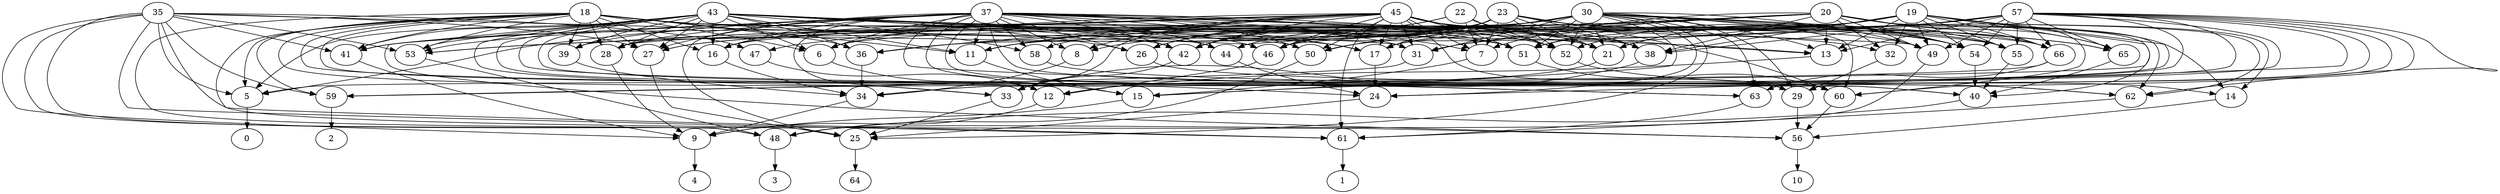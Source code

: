 digraph G {
    37 -> 25;
    27 -> 25;
    24 -> 25;
    33 -> 25;
    30 -> 25;
    35 -> 25;
    45 -> 33;
    38 -> 33;
    42 -> 33;
    57 -> 33;
    43 -> 33;
    18 -> 33;
    23 -> 42;
    43 -> 42;
    30 -> 42;
    37 -> 42;
    22 -> 42;
    45 -> 42;
    20 -> 38;
    23 -> 38;
    57 -> 38;
    45 -> 38;
    37 -> 38;
    19 -> 38;
    17 -> 24;
    44 -> 24;
    57 -> 24;
    18 -> 24;
    30 -> 24;
    19 -> 17;
    43 -> 17;
    37 -> 17;
    20 -> 17;
    45 -> 17;
    23 -> 17;
    23 -> 44;
    37 -> 44;
    43 -> 44;
    20 -> 44;
    35 -> 27;
    20 -> 27;
    19 -> 27;
    37 -> 27;
    18 -> 27;
    43 -> 27;
    34 -> 9;
    28 -> 9;
    15 -> 9;
    35 -> 9;
    41 -> 9;
    12 -> 9;
    11 -> 15;
    7 -> 15;
    6 -> 15;
    30 -> 15;
    57 -> 15;
    23 -> 7;
    37 -> 7;
    20 -> 7;
    22 -> 7;
    45 -> 7;
    45 -> 11;
    20 -> 11;
    37 -> 11;
    43 -> 11;
    18 -> 11;
    23 -> 11;
    45 -> 6;
    19 -> 6;
    43 -> 6;
    18 -> 6;
    37 -> 6;
    8 -> 34;
    36 -> 34;
    39 -> 34;
    16 -> 34;
    19 -> 34;
    57 -> 34;
    37 -> 8;
    30 -> 8;
    45 -> 8;
    43 -> 36;
    18 -> 36;
    45 -> 36;
    20 -> 36;
    23 -> 36;
    43 -> 39;
    18 -> 39;
    45 -> 39;
    37 -> 39;
    45 -> 16;
    43 -> 16;
    37 -> 16;
    18 -> 16;
    30 -> 16;
    13 -> 12;
    21 -> 12;
    46 -> 12;
    37 -> 12;
    43 -> 12;
    47 -> 12;
    30 -> 47;
    35 -> 47;
    45 -> 21;
    18 -> 21;
    23 -> 21;
    57 -> 21;
    19 -> 21;
    30 -> 21;
    45 -> 13;
    18 -> 13;
    19 -> 13;
    57 -> 13;
    20 -> 13;
    30 -> 13;
    18 -> 46;
    45 -> 46;
    30 -> 46;
    19 -> 46;
    20 -> 46;
    35 -> 46;
    45 -> 28;
    43 -> 28;
    37 -> 28;
    30 -> 28;
    18 -> 28;
    18 -> 41;
    37 -> 41;
    43 -> 41;
    30 -> 41;
    35 -> 41;
    40 -> 48;
    49 -> 48;
    18 -> 48;
    35 -> 48;
    50 -> 48;
    53 -> 48;
    54 -> 40;
    20 -> 40;
    65 -> 40;
    55 -> 40;
    37 -> 40;
    43 -> 40;
    30 -> 54;
    22 -> 54;
    23 -> 54;
    57 -> 54;
    19 -> 54;
    45 -> 54;
    20 -> 65;
    30 -> 65;
    57 -> 65;
    19 -> 65;
    45 -> 65;
    20 -> 55;
    23 -> 55;
    19 -> 55;
    45 -> 55;
    57 -> 55;
    30 -> 55;
    19 -> 49;
    20 -> 49;
    45 -> 49;
    57 -> 49;
    30 -> 49;
    37 -> 49;
    45 -> 50;
    57 -> 50;
    37 -> 50;
    30 -> 50;
    43 -> 50;
    35 -> 53;
    57 -> 53;
    30 -> 53;
    37 -> 53;
    43 -> 53;
    18 -> 53;
    31 -> 59;
    19 -> 59;
    18 -> 59;
    35 -> 59;
    20 -> 31;
    45 -> 31;
    57 -> 31;
    30 -> 31;
    37 -> 31;
    43 -> 31;
    14 -> 56;
    60 -> 56;
    43 -> 56;
    35 -> 56;
    29 -> 56;
    52 -> 14;
    20 -> 14;
    19 -> 14;
    37 -> 52;
    45 -> 52;
    22 -> 52;
    23 -> 52;
    30 -> 52;
    57 -> 52;
    23 -> 60;
    20 -> 60;
    30 -> 60;
    57 -> 60;
    37 -> 60;
    51 -> 60;
    57 -> 51;
    30 -> 51;
    19 -> 51;
    37 -> 51;
    45 -> 51;
    18 -> 51;
    32 -> 29;
    45 -> 29;
    57 -> 29;
    30 -> 29;
    37 -> 29;
    18 -> 29;
    43 -> 32;
    20 -> 32;
    19 -> 32;
    45 -> 61;
    62 -> 61;
    63 -> 61;
    18 -> 61;
    35 -> 61;
    26 -> 62;
    58 -> 62;
    20 -> 62;
    19 -> 62;
    57 -> 62;
    30 -> 58;
    37 -> 58;
    43 -> 58;
    37 -> 26;
    43 -> 26;
    22 -> 26;
    23 -> 26;
    30 -> 63;
    57 -> 63;
    66 -> 63;
    37 -> 63;
    43 -> 63;
    20 -> 66;
    19 -> 66;
    45 -> 66;
    57 -> 66;
    30 -> 66;
    66 -> 5;
    37 -> 5;
    43 -> 5;
    18 -> 5;
    35 -> 5;
    25 -> 64;
    9 -> 4;
    48 -> 3;
    59 -> 2;
    56 -> 10;
    61 -> 1;
    5 -> 0;
}
